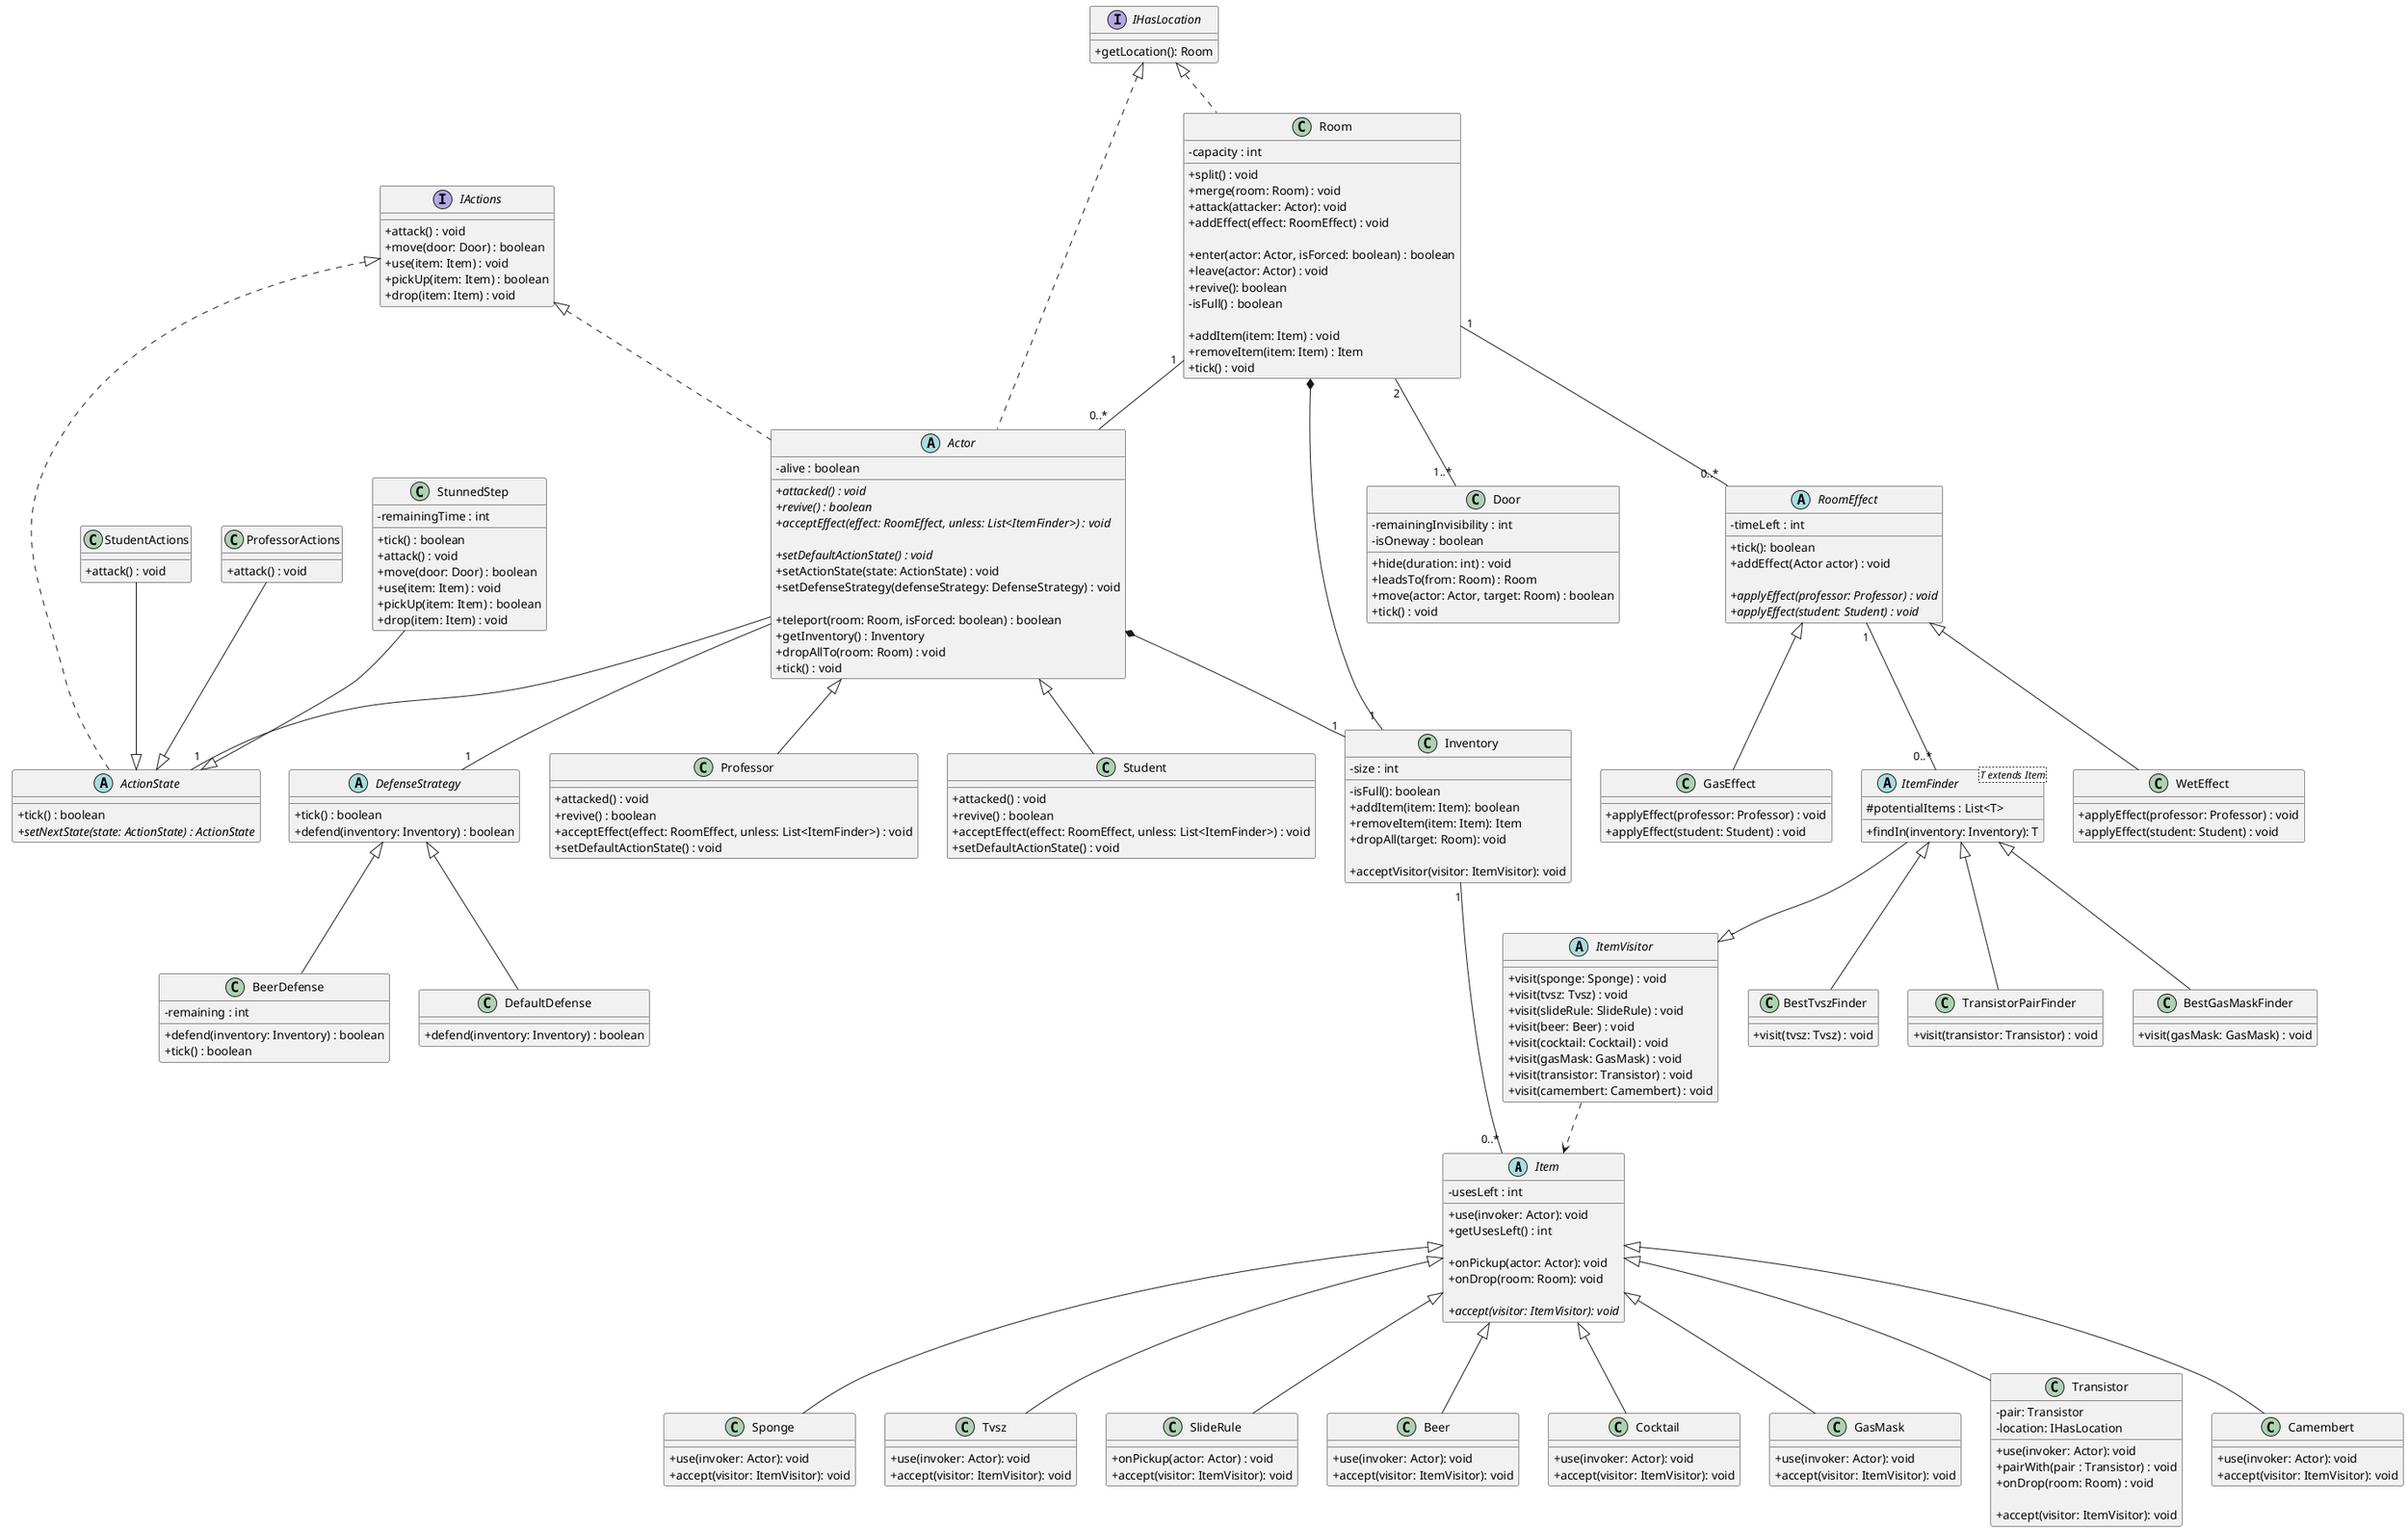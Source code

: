 @startuml classDiagram
skinparam classAttributeIconSize 0

'Items --------------------------------------------
abstract class Item {
    - usesLeft : int

    + use(invoker: Actor): void
    + getUsesLeft() : int
    
    + onPickup(actor: Actor): void
    + onDrop(room: Room): void
    
    + {abstract} accept(visitor: ItemVisitor): void
}

class Sponge {
    + use(invoker: Actor): void
    + accept(visitor: ItemVisitor): void
}

class Tvsz {
    + use(invoker: Actor): void
    + accept(visitor: ItemVisitor): void
}

class SlideRule {
    + onPickup(actor: Actor) : void
    + accept(visitor: ItemVisitor): void
}

class Beer {
    + use(invoker: Actor): void
    + accept(visitor: ItemVisitor): void
}

class Cocktail {
    + use(invoker: Actor): void
    + accept(visitor: ItemVisitor): void
}

class GasMask {
    + use(invoker: Actor): void
    + accept(visitor: ItemVisitor): void
}

class Transistor {
    - pair: Transistor
    - location: IHasLocation
    + use(invoker: Actor): void
    + pairWith(pair : Transistor) : void
    + onDrop(room: Room) : void

    + accept(visitor: ItemVisitor): void
}

class Camembert {
    + use(invoker: Actor): void
    + accept(visitor: ItemVisitor): void
}

Item <|-- Sponge
Item <|-- Tvsz
Item <|-- SlideRule
Item <|-- Beer
Item <|-- Cocktail
Item <|-- GasMask
Item <|-- Transistor
Item <|-- Camembert

'Inventory ----------------------------------------
class Inventory {
    - size : int

    - isFull(): boolean
    + addItem(item: Item): boolean
    + removeItem(item: Item): Item
    + dropAll(target: Room): void

    + acceptVisitor(visitor: ItemVisitor): void
}

Inventory "1" -- "0..*" Item

' azért asszociáció, mivel ettől még az item-nek van egyedi léte

Actor *--"1" Inventory
Room *-- "1" Inventory

'Character ----------------------------------------

abstract class Actor {
    - alive : boolean

    + {abstract} attacked() : void
    + {abstract} revive() : boolean
    + {abstract} acceptEffect(effect: RoomEffect, unless: List<ItemFinder>) : void

    + {abstract}setDefaultActionState() : void
    + setActionState(state: ActionState) : void
    + setDefenseStrategy(defenseStrategy: DefenseStrategy) : void

    + teleport(room: Room, isForced: boolean) : boolean
    + getInventory() : Inventory
    + dropAllTo(room: Room) : void
    + tick() : void
}

Actor -- "1" ActionState
Actor -- "1" DefenseStrategy

class Student {
    + attacked() : void
    + revive() : boolean
    + acceptEffect(effect: RoomEffect, unless: List<ItemFinder>) : void
    + setDefaultActionState() : void
}

Actor <|-- Student

class Professor {
    + attacked() : void
    + revive() : boolean
    + acceptEffect(effect: RoomEffect, unless: List<ItemFinder>) : void
    + setDefaultActionState() : void
}

Actor <|-- Professor

'ez egy kísérleti dolog - szedd ki, ha nem tetszik

'Room ---------------------------------------------

class Room {
    - capacity : int

    + split() : void
    + merge(room: Room) : void
    + attack(attacker: Actor): void
    + addEffect(effect: RoomEffect) : void
    
    + enter(actor: Actor, isForced: boolean) : boolean
    + leave(actor: Actor) : void
    + revive(): boolean
    - isFull() : boolean

    + addItem(item: Item) : void
    + removeItem(item: Item) : Item
    + tick() : void
}

/'
az egyirányú ajtók merge-nél eltűnnek, ha a két szoba 
között voltak?
'/

/' 
hogyan is fogjuk értesíteni a bennlévő professort, ha 
egy hallgató belép?
'/

class Door {
    - remainingInvisibility : int
    - isOneway : boolean

    + hide(duration: int) : void
    + leadsTo(from: Room) : Room
    + move(actor: Actor, target: Room) : boolean
    + tick() : void
}

Room "1" -- "0..*" Actor 
Room "2" -- "1..*" Door
Room "1" -- "0..*" RoomEffect

interface IHasLocation {
    + getLocation(): Room
}

IHasLocation <|.. Room
IHasLocation <|.. Actor

'Effect -------------------------------------------
abstract class RoomEffect {
    - timeLeft : int
    + tick(): boolean
    + addEffect(Actor actor) : void

    + {abstract} applyEffect(professor: Professor) : void
    + {abstract} applyEffect(student: Student) : void
}
' tick returns false when the effect expires

RoomEffect "1" -- "0..*" ItemFinder
RoomEffect <|-- WetEffect
RoomEffect <|-- GasEffect

class WetEffect {
    + applyEffect(professor: Professor) : void
    + applyEffect(student: Student) : void
}

class GasEffect {
    + applyEffect(professor: Professor) : void
    + applyEffect(student: Student) : void
}

'State --------------------------------------------
interface IActions {
    + attack() : void
    + move(door: Door) : boolean
    + use(item: Item) : void
    + pickUp(item: Item) : boolean
    + drop(item: Item) : void
}

IActions <|.. Actor
IActions <|.. ActionState

abstract class ActionState {
    + tick() : boolean
    + {abstract} setNextState(state: ActionState) : ActionState
}

class StudentActions {
    + attack() : void
}

StudentActions --|> ActionState

class ProfessorActions {
    + attack() : void
}

ProfessorActions --|> ActionState

class StunnedStep {
    - remainingTime : int

    + tick() : boolean
    + attack() : void
    + move(door: Door) : boolean
    + use(item: Item) : void
    + pickUp(item: Item) : boolean
    + drop(item: Item) : void
}

StunnedStep --|> ActionState

'Strategy -----------------------------------
abstract class DefenseStrategy {
    + tick() : boolean
    + defend(inventory: Inventory) : boolean
}

class DefaultDefense {
    + defend(inventory: Inventory) : boolean
}

class BeerDefense {
    - remaining : int
    + defend(inventory: Inventory) : boolean
    + tick() : boolean
}

' false-t ad vissza, ha már lejár

DefenseStrategy <|-- DefaultDefense
DefenseStrategy <|-- BeerDefense

'Visitors ----------------------------------------
abstract class ItemVisitor {
    + visit(sponge: Sponge) : void
    + visit(tvsz: Tvsz) : void
    + visit(slideRule: SlideRule) : void
    + visit(beer: Beer) : void
    + visit(cocktail: Cocktail) : void
    + visit(gasMask: GasMask) : void
    + visit(transistor: Transistor) : void
    + visit(camembert: Camembert) : void
}

ItemVisitor ..> Item

abstract class ItemFinder<T extends Item> {
    # potentialItems : List<T>
    + findIn(inventory: Inventory): T
}

ItemFinder --|> ItemVisitor

class TransistorPairFinder {
    + visit(transistor: Transistor) : void
}

class BestGasMaskFinder {
    + visit(gasMask: GasMask) : void
}

class BestTvszFinder {
    + visit(tvsz: Tvsz) : void
}   

ItemFinder <|-- TransistorPairFinder
ItemFinder <|-- BestGasMaskFinder
ItemFinder <|-- BestTvszFinder

' dependency
'Transistor ..> IHasLocation

@enduml